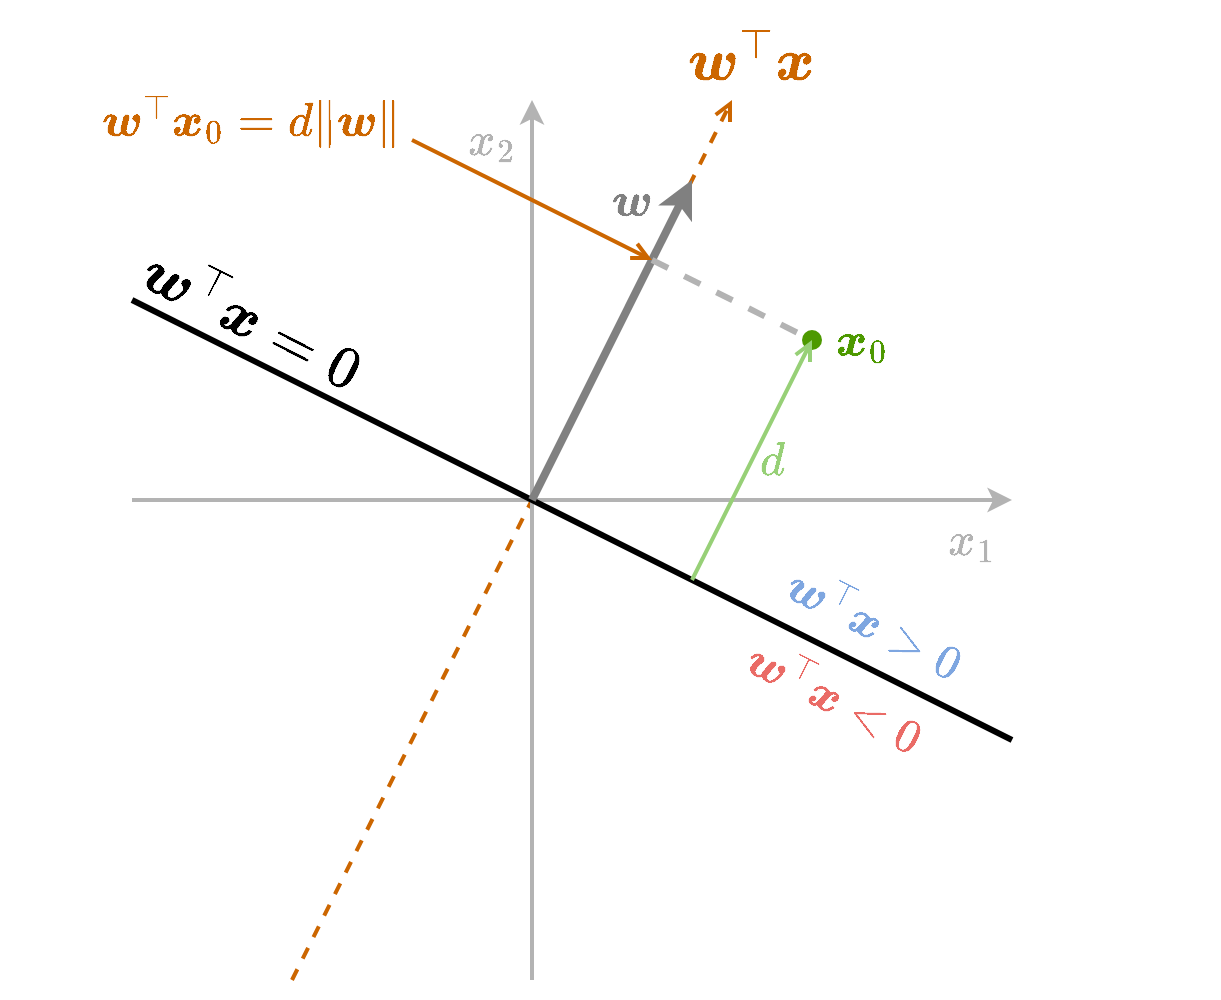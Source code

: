 <mxfile pages="2">
    <diagram name="projeciton" id="MIkcU374tv_12QCpzjZ1">
        <mxGraphModel dx="997" dy="502" grid="1" gridSize="10" guides="1" tooltips="1" connect="0" arrows="0" fold="1" page="1" pageScale="1" pageWidth="827" pageHeight="1169" math="1" shadow="0">
            <root>
                <mxCell id="k3KxTLAnCmBX_Phjoh5w-0"/>
                <mxCell id="k3KxTLAnCmBX_Phjoh5w-1" parent="k3KxTLAnCmBX_Phjoh5w-0"/>
                <mxCell id="yLmU1kd1iDdyZoZ2FdNo-0" value="" style="ellipse;whiteSpace=wrap;html=1;fontSize=20;fontColor=#000000;strokeColor=none;fillColor=#4D9900;" parent="k3KxTLAnCmBX_Phjoh5w-1" vertex="1">
                    <mxGeometry x="455" y="435" width="10" height="10" as="geometry"/>
                </mxCell>
                <mxCell id="u7evPRKJZKQvGGjpSIO4-0" value="" style="endArrow=open;html=1;strokeWidth=2;dashed=1;endFill=0;strokeColor=#CC6600;" parent="k3KxTLAnCmBX_Phjoh5w-1" edge="1">
                    <mxGeometry width="50" height="50" relative="1" as="geometry">
                        <mxPoint x="200" y="760" as="sourcePoint"/>
                        <mxPoint x="420" y="320" as="targetPoint"/>
                    </mxGeometry>
                </mxCell>
                <mxCell id="k3KxTLAnCmBX_Phjoh5w-2" value="" style="endArrow=classic;html=1;fontFamily=Comic Sans MS;fontSize=30;fontColor=#003366;strokeWidth=2;strokeColor=#B3B3B3;" parent="k3KxTLAnCmBX_Phjoh5w-1" edge="1">
                    <mxGeometry x="220" y="200" width="50" height="50" as="geometry">
                        <mxPoint x="320" y="760" as="sourcePoint"/>
                        <mxPoint x="320" y="320" as="targetPoint"/>
                    </mxGeometry>
                </mxCell>
                <mxCell id="k3KxTLAnCmBX_Phjoh5w-3" value="" style="endArrow=classic;html=1;fontFamily=Comic Sans MS;fontSize=30;fontColor=#003366;strokeWidth=2;strokeColor=#B3B3B3;" parent="k3KxTLAnCmBX_Phjoh5w-1" edge="1">
                    <mxGeometry x="240" y="220" width="50" height="50" as="geometry">
                        <mxPoint x="120" y="520" as="sourcePoint"/>
                        <mxPoint x="560" y="520" as="targetPoint"/>
                    </mxGeometry>
                </mxCell>
                <mxCell id="k3KxTLAnCmBX_Phjoh5w-6" value="\(x_1\)" style="text;html=1;strokeColor=none;fillColor=none;align=center;verticalAlign=middle;whiteSpace=wrap;rounded=0;fontSize=20;fontColor=#B3B3B3;" parent="k3KxTLAnCmBX_Phjoh5w-1" vertex="1">
                    <mxGeometry x="520" y="520" width="40" height="40" as="geometry"/>
                </mxCell>
                <mxCell id="k3KxTLAnCmBX_Phjoh5w-7" value="\(x_2\)" style="text;html=1;strokeColor=none;fillColor=none;align=center;verticalAlign=middle;whiteSpace=wrap;rounded=0;fontSize=20;fontColor=#B3B3B3;" parent="k3KxTLAnCmBX_Phjoh5w-1" vertex="1">
                    <mxGeometry x="280" y="320" width="40" height="40" as="geometry"/>
                </mxCell>
                <mxCell id="k3KxTLAnCmBX_Phjoh5w-19" value="" style="endArrow=none;html=1;strokeWidth=3;fontSize=20;" parent="k3KxTLAnCmBX_Phjoh5w-1" edge="1">
                    <mxGeometry width="50" height="50" relative="1" as="geometry">
                        <mxPoint x="120" y="420" as="sourcePoint"/>
                        <mxPoint x="560" y="640" as="targetPoint"/>
                    </mxGeometry>
                </mxCell>
                <mxCell id="k3KxTLAnCmBX_Phjoh5w-39" value="&lt;span style=&quot;font-size: 25px&quot;&gt;\(\boldsymbol{w} ^{\top} \boldsymbol{x} =0\)&lt;/span&gt;" style="text;html=1;strokeColor=none;fillColor=none;align=center;verticalAlign=middle;whiteSpace=wrap;rounded=0;fontSize=25;rotation=27;" parent="k3KxTLAnCmBX_Phjoh5w-1" vertex="1">
                    <mxGeometry x="120" y="410" width="120" height="40" as="geometry"/>
                </mxCell>
                <mxCell id="W_tSbvIumAbR6D2kscM7-8" value="&lt;span style=&quot;font-size: 25px;&quot;&gt;\(\boldsymbol{w}^{\top}\boldsymbol{x}\)&lt;/span&gt;" style="text;html=1;strokeColor=none;fillColor=none;align=center;verticalAlign=middle;whiteSpace=wrap;rounded=0;fontSize=25;fontColor=#CC6600;" parent="k3KxTLAnCmBX_Phjoh5w-1" vertex="1">
                    <mxGeometry x="390" y="280" width="80" height="40" as="geometry"/>
                </mxCell>
                <mxCell id="k3KxTLAnCmBX_Phjoh5w-11" value="" style="endArrow=classic;html=1;strokeWidth=4;strokeColor=#808080;" parent="k3KxTLAnCmBX_Phjoh5w-1" edge="1">
                    <mxGeometry width="50" height="50" relative="1" as="geometry">
                        <mxPoint x="320" y="520" as="sourcePoint"/>
                        <mxPoint x="400" y="360" as="targetPoint"/>
                    </mxGeometry>
                </mxCell>
                <mxCell id="k3KxTLAnCmBX_Phjoh5w-12" value="&lt;font style=&quot;font-size: 20px&quot;&gt;\(\boldsymbol{w}\)&lt;/font&gt;" style="text;html=1;strokeColor=none;fillColor=none;align=center;verticalAlign=middle;whiteSpace=wrap;rounded=0;fontSize=20;fontColor=#808080;" parent="k3KxTLAnCmBX_Phjoh5w-1" vertex="1">
                    <mxGeometry x="360" y="360" width="20" height="20" as="geometry"/>
                </mxCell>
                <mxCell id="-e43FTGoa2iz4HoaFS14-3" value="&lt;font color=&quot;#7ea6e0&quot;&gt;\(\boldsymbol{w}^{\top}\boldsymbol{x}&amp;gt;0\)&lt;/font&gt;" style="text;html=1;strokeColor=none;fillColor=none;align=center;verticalAlign=middle;whiteSpace=wrap;rounded=0;fontSize=20;rotation=27;fontColor=#EA6B66;" parent="k3KxTLAnCmBX_Phjoh5w-1" vertex="1">
                    <mxGeometry x="411" y="562" width="160" height="40" as="geometry"/>
                </mxCell>
                <mxCell id="-e43FTGoa2iz4HoaFS14-4" value="&lt;font&gt;\(\boldsymbol{w}^{\top}\boldsymbol{x}&amp;lt;0\)&lt;/font&gt;" style="text;html=1;strokeColor=none;fillColor=none;align=center;verticalAlign=middle;whiteSpace=wrap;rounded=0;fontSize=20;rotation=27;fontColor=#EA6B66;" parent="k3KxTLAnCmBX_Phjoh5w-1" vertex="1">
                    <mxGeometry x="391" y="599" width="160" height="40" as="geometry"/>
                </mxCell>
                <mxCell id="-e43FTGoa2iz4HoaFS14-5" value="" style="endArrow=none;html=1;strokeWidth=3;fontSize=20;dashed=1;strokeColor=#B3B3B3;" parent="k3KxTLAnCmBX_Phjoh5w-1" edge="1">
                    <mxGeometry width="50" height="50" relative="1" as="geometry">
                        <mxPoint x="380" y="400" as="sourcePoint"/>
                        <mxPoint x="460" y="440.0" as="targetPoint"/>
                    </mxGeometry>
                </mxCell>
                <mxCell id="-e43FTGoa2iz4HoaFS14-6" value="&lt;font style=&quot;font-size: 20px&quot;&gt;\(\boldsymbol{x}_0\)&lt;/font&gt;" style="text;html=1;strokeColor=none;fillColor=none;align=center;verticalAlign=middle;whiteSpace=wrap;rounded=0;fontSize=20;fontColor=#4D9900;" parent="k3KxTLAnCmBX_Phjoh5w-1" vertex="1">
                    <mxGeometry x="470" y="430" width="30" height="20" as="geometry"/>
                </mxCell>
                <mxCell id="-e43FTGoa2iz4HoaFS14-7" value="&lt;font style=&quot;font-size: 20px&quot;&gt;\(d\)&lt;/font&gt;" style="text;html=1;strokeColor=none;fillColor=none;align=center;verticalAlign=middle;whiteSpace=wrap;rounded=0;fontSize=20;fontColor=#97D077;" parent="k3KxTLAnCmBX_Phjoh5w-1" vertex="1">
                    <mxGeometry x="430" y="490" width="20" height="20" as="geometry"/>
                </mxCell>
                <mxCell id="-e43FTGoa2iz4HoaFS14-8" value="" style="endArrow=open;html=1;strokeWidth=2;startArrow=none;startFill=0;endFill=0;strokeColor=#97D077;" parent="k3KxTLAnCmBX_Phjoh5w-1" edge="1">
                    <mxGeometry width="50" height="50" relative="1" as="geometry">
                        <mxPoint x="400" y="560" as="sourcePoint"/>
                        <mxPoint x="460" y="440.0" as="targetPoint"/>
                    </mxGeometry>
                </mxCell>
                <mxCell id="-e43FTGoa2iz4HoaFS14-9" value="" style="endArrow=open;html=1;strokeWidth=2;startArrow=none;startFill=0;endFill=0;strokeColor=#CC6600;" parent="k3KxTLAnCmBX_Phjoh5w-1" edge="1">
                    <mxGeometry width="50" height="50" relative="1" as="geometry">
                        <mxPoint x="260" y="340.0" as="sourcePoint"/>
                        <mxPoint x="380" y="400" as="targetPoint"/>
                    </mxGeometry>
                </mxCell>
                <mxCell id="-e43FTGoa2iz4HoaFS14-10" value="\(\boldsymbol{w}^{\top} \boldsymbol{x}_0= d\lVert\boldsymbol{w}\rVert\)" style="text;html=1;strokeColor=none;fillColor=none;align=center;verticalAlign=middle;whiteSpace=wrap;rounded=0;fontSize=20;fontColor=#CC6600;" parent="k3KxTLAnCmBX_Phjoh5w-1" vertex="1">
                    <mxGeometry x="100" y="310" width="160" height="40" as="geometry"/>
                </mxCell>
            </root>
        </mxGraphModel>
    </diagram>
    <diagram name="Copy of projeciton" id="iKB6K9MpOySjM9UYa--4">
        <mxGraphModel dx="2177" dy="843" grid="1" gridSize="10" guides="1" tooltips="1" connect="0" arrows="0" fold="1" page="1" pageScale="1" pageWidth="827" pageHeight="1169" math="1" shadow="0">
            <root>
                <mxCell id="fN8ERMzjA76fTedo2qL7-0"/>
                <mxCell id="fN8ERMzjA76fTedo2qL7-1" parent="fN8ERMzjA76fTedo2qL7-0"/>
                <mxCell id="fN8ERMzjA76fTedo2qL7-2" value="" style="endArrow=open;html=1;strokeWidth=2;dashed=1;endFill=0;strokeColor=#CC6600;" edge="1" parent="fN8ERMzjA76fTedo2qL7-1">
                    <mxGeometry width="50" height="50" relative="1" as="geometry">
                        <mxPoint x="200" y="760" as="sourcePoint"/>
                        <mxPoint x="420" y="320" as="targetPoint"/>
                    </mxGeometry>
                </mxCell>
                <mxCell id="fN8ERMzjA76fTedo2qL7-3" value="" style="endArrow=classic;html=1;fontFamily=Comic Sans MS;fontSize=30;fontColor=#003366;strokeWidth=2;strokeColor=#B3B3B3;" edge="1" parent="fN8ERMzjA76fTedo2qL7-1">
                    <mxGeometry x="220" y="200" width="50" height="50" as="geometry">
                        <mxPoint x="320" y="760" as="sourcePoint"/>
                        <mxPoint x="320" y="320" as="targetPoint"/>
                    </mxGeometry>
                </mxCell>
                <mxCell id="fN8ERMzjA76fTedo2qL7-4" value="" style="endArrow=classic;html=1;fontFamily=Comic Sans MS;fontSize=30;fontColor=#003366;strokeWidth=2;strokeColor=#B3B3B3;" edge="1" parent="fN8ERMzjA76fTedo2qL7-1">
                    <mxGeometry x="240" y="220" width="50" height="50" as="geometry">
                        <mxPoint x="120" y="520" as="sourcePoint"/>
                        <mxPoint x="560" y="520" as="targetPoint"/>
                    </mxGeometry>
                </mxCell>
                <mxCell id="fN8ERMzjA76fTedo2qL7-5" value="\(x_1\)" style="text;html=1;strokeColor=none;fillColor=none;align=center;verticalAlign=middle;whiteSpace=wrap;rounded=0;fontSize=20;fontColor=#B3B3B3;" vertex="1" parent="fN8ERMzjA76fTedo2qL7-1">
                    <mxGeometry x="520" y="520" width="40" height="40" as="geometry"/>
                </mxCell>
                <mxCell id="fN8ERMzjA76fTedo2qL7-6" value="\(x_2\)" style="text;html=1;strokeColor=none;fillColor=none;align=center;verticalAlign=middle;whiteSpace=wrap;rounded=0;fontSize=20;fontColor=#B3B3B3;" vertex="1" parent="fN8ERMzjA76fTedo2qL7-1">
                    <mxGeometry x="280" y="320" width="40" height="40" as="geometry"/>
                </mxCell>
                <mxCell id="fN8ERMzjA76fTedo2qL7-7" value="" style="endArrow=none;html=1;strokeWidth=3;fontSize=20;" edge="1" parent="fN8ERMzjA76fTedo2qL7-1">
                    <mxGeometry width="50" height="50" relative="1" as="geometry">
                        <mxPoint x="120" y="420" as="sourcePoint"/>
                        <mxPoint x="560" y="640" as="targetPoint"/>
                    </mxGeometry>
                </mxCell>
                <mxCell id="fN8ERMzjA76fTedo2qL7-8" value="&lt;span style=&quot;font-size: 25px;&quot;&gt;\(\boldsymbol{w}^{\top}\boldsymbol{x}=0\)&lt;/span&gt;" style="text;html=1;strokeColor=none;fillColor=none;align=center;verticalAlign=middle;whiteSpace=wrap;rounded=0;fontSize=25;rotation=27;" vertex="1" parent="fN8ERMzjA76fTedo2qL7-1">
                    <mxGeometry x="120" y="410" width="120" height="40" as="geometry"/>
                </mxCell>
                <mxCell id="fN8ERMzjA76fTedo2qL7-9" value="\(4\)" style="text;html=1;strokeColor=none;fillColor=none;align=right;verticalAlign=middle;whiteSpace=wrap;rounded=0;fontSize=25;fontColor=#CC6600;" vertex="1" parent="fN8ERMzjA76fTedo2qL7-1">
                    <mxGeometry x="320" y="320" width="40" height="40" as="geometry"/>
                </mxCell>
                <mxCell id="fN8ERMzjA76fTedo2qL7-10" value="&lt;span style=&quot;font-size: 25px;&quot;&gt;\(\boldsymbol{w}^{\top}\boldsymbol{x}\)&lt;/span&gt;" style="text;html=1;strokeColor=none;fillColor=none;align=center;verticalAlign=middle;whiteSpace=wrap;rounded=0;fontSize=25;fontColor=#CC6600;" vertex="1" parent="fN8ERMzjA76fTedo2qL7-1">
                    <mxGeometry x="390" y="280" width="80" height="40" as="geometry"/>
                </mxCell>
                <mxCell id="fN8ERMzjA76fTedo2qL7-11" value="" style="endArrow=classic;html=1;strokeWidth=2;startArrow=classic;startFill=1;strokeColor=#CC6600;" edge="1" parent="fN8ERMzjA76fTedo2qL7-1">
                    <mxGeometry width="50" height="50" relative="1" as="geometry">
                        <mxPoint x="240" y="730" as="sourcePoint"/>
                        <mxPoint x="260" y="690" as="targetPoint"/>
                    </mxGeometry>
                </mxCell>
                <mxCell id="fN8ERMzjA76fTedo2qL7-12" value="&lt;span style=&quot;font-size: 25px;&quot;&gt;\(\frac{1}{\lVert\boldsymbol{w}\rVert}\)&lt;/span&gt;" style="text;html=1;strokeColor=none;fillColor=none;align=center;verticalAlign=middle;whiteSpace=wrap;rounded=0;fontSize=25;fontColor=#CC6600;" vertex="1" parent="fN8ERMzjA76fTedo2qL7-1">
                    <mxGeometry x="260" y="700" width="40" height="60" as="geometry"/>
                </mxCell>
                <mxCell id="fN8ERMzjA76fTedo2qL7-13" value="" style="endArrow=none;html=1;strokeWidth=3;fontSize=20;strokeColor=#CC6600;" edge="1" parent="fN8ERMzjA76fTedo2qL7-1">
                    <mxGeometry width="50" height="50" relative="1" as="geometry">
                        <mxPoint x="180" y="700" as="sourcePoint"/>
                        <mxPoint x="260" y="740" as="targetPoint"/>
                    </mxGeometry>
                </mxCell>
                <mxCell id="fN8ERMzjA76fTedo2qL7-14" value="" style="endArrow=none;html=1;strokeWidth=3;fontSize=20;strokeColor=#CC6600;" edge="1" parent="fN8ERMzjA76fTedo2qL7-1">
                    <mxGeometry width="50" height="50" relative="1" as="geometry">
                        <mxPoint x="200" y="658" as="sourcePoint"/>
                        <mxPoint x="280" y="698" as="targetPoint"/>
                    </mxGeometry>
                </mxCell>
                <mxCell id="fN8ERMzjA76fTedo2qL7-15" value="" style="endArrow=none;html=1;strokeWidth=3;fontSize=20;strokeColor=#CC6600;" edge="1" parent="fN8ERMzjA76fTedo2qL7-1">
                    <mxGeometry width="50" height="50" relative="1" as="geometry">
                        <mxPoint x="220" y="620" as="sourcePoint"/>
                        <mxPoint x="300" y="660" as="targetPoint"/>
                    </mxGeometry>
                </mxCell>
                <mxCell id="fN8ERMzjA76fTedo2qL7-16" value="" style="endArrow=none;html=1;strokeWidth=3;fontSize=20;strokeColor=#CC6600;" edge="1" parent="fN8ERMzjA76fTedo2qL7-1">
                    <mxGeometry width="50" height="50" relative="1" as="geometry">
                        <mxPoint x="240" y="580" as="sourcePoint"/>
                        <mxPoint x="320" y="620" as="targetPoint"/>
                    </mxGeometry>
                </mxCell>
                <mxCell id="fN8ERMzjA76fTedo2qL7-17" value="" style="endArrow=none;html=1;strokeWidth=3;fontSize=20;strokeColor=#CC6600;" edge="1" parent="fN8ERMzjA76fTedo2qL7-1">
                    <mxGeometry width="50" height="50" relative="1" as="geometry">
                        <mxPoint x="260" y="540" as="sourcePoint"/>
                        <mxPoint x="340" y="580" as="targetPoint"/>
                    </mxGeometry>
                </mxCell>
                <mxCell id="fN8ERMzjA76fTedo2qL7-18" value="" style="endArrow=none;html=1;strokeWidth=3;fontSize=20;strokeColor=#CC6600;" edge="1" parent="fN8ERMzjA76fTedo2qL7-1">
                    <mxGeometry width="50" height="50" relative="1" as="geometry">
                        <mxPoint x="300" y="460" as="sourcePoint"/>
                        <mxPoint x="380" y="500" as="targetPoint"/>
                    </mxGeometry>
                </mxCell>
                <mxCell id="fN8ERMzjA76fTedo2qL7-19" value="" style="endArrow=none;html=1;strokeWidth=3;fontSize=20;strokeColor=#CC6600;" edge="1" parent="fN8ERMzjA76fTedo2qL7-1">
                    <mxGeometry width="50" height="50" relative="1" as="geometry">
                        <mxPoint x="320" y="420" as="sourcePoint"/>
                        <mxPoint x="400" y="460" as="targetPoint"/>
                    </mxGeometry>
                </mxCell>
                <mxCell id="fN8ERMzjA76fTedo2qL7-20" value="" style="endArrow=none;html=1;strokeWidth=3;fontSize=20;strokeColor=#CC6600;" edge="1" parent="fN8ERMzjA76fTedo2qL7-1">
                    <mxGeometry width="50" height="50" relative="1" as="geometry">
                        <mxPoint x="340" y="380" as="sourcePoint"/>
                        <mxPoint x="420" y="420" as="targetPoint"/>
                    </mxGeometry>
                </mxCell>
                <mxCell id="fN8ERMzjA76fTedo2qL7-21" value="" style="endArrow=none;html=1;strokeWidth=3;fontSize=20;strokeColor=#CC6600;" edge="1" parent="fN8ERMzjA76fTedo2qL7-1">
                    <mxGeometry width="50" height="50" relative="1" as="geometry">
                        <mxPoint x="360" y="340" as="sourcePoint"/>
                        <mxPoint x="440" y="380" as="targetPoint"/>
                    </mxGeometry>
                </mxCell>
                <mxCell id="fN8ERMzjA76fTedo2qL7-22" value="\(2\)" style="text;html=1;strokeColor=none;fillColor=none;align=right;verticalAlign=middle;whiteSpace=wrap;rounded=0;fontSize=25;fontColor=#CC6600;" vertex="1" parent="fN8ERMzjA76fTedo2qL7-1">
                    <mxGeometry x="280" y="400" width="40" height="40" as="geometry"/>
                </mxCell>
                <mxCell id="fN8ERMzjA76fTedo2qL7-23" value="\(1\)" style="text;html=1;strokeColor=none;fillColor=none;align=right;verticalAlign=middle;whiteSpace=wrap;rounded=0;fontSize=25;fontColor=#CC6600;" vertex="1" parent="fN8ERMzjA76fTedo2qL7-1">
                    <mxGeometry x="260" y="440" width="40" height="40" as="geometry"/>
                </mxCell>
                <mxCell id="fN8ERMzjA76fTedo2qL7-24" value="" style="endArrow=classic;html=1;strokeWidth=4;strokeColor=#808080;" edge="1" parent="fN8ERMzjA76fTedo2qL7-1">
                    <mxGeometry width="50" height="50" relative="1" as="geometry">
                        <mxPoint x="320" y="520" as="sourcePoint"/>
                        <mxPoint x="400" y="360" as="targetPoint"/>
                    </mxGeometry>
                </mxCell>
                <mxCell id="fN8ERMzjA76fTedo2qL7-25" value="&lt;font style=&quot;font-size: 20px&quot;&gt;\(\boldsymbol{w}\)&lt;/font&gt;" style="text;html=1;strokeColor=none;fillColor=none;align=center;verticalAlign=middle;whiteSpace=wrap;rounded=0;fontSize=20;fontColor=#808080;" vertex="1" parent="fN8ERMzjA76fTedo2qL7-1">
                    <mxGeometry x="360" y="360" width="20" height="20" as="geometry"/>
                </mxCell>
                <mxCell id="fN8ERMzjA76fTedo2qL7-26" value="\(-1\)" style="text;html=1;strokeColor=none;fillColor=none;align=right;verticalAlign=middle;whiteSpace=wrap;rounded=0;fontSize=25;fontColor=#CC6600;" vertex="1" parent="fN8ERMzjA76fTedo2qL7-1">
                    <mxGeometry x="220" y="520" width="40" height="40" as="geometry"/>
                </mxCell>
                <mxCell id="fN8ERMzjA76fTedo2qL7-27" value="\(-2\)" style="text;html=1;strokeColor=none;fillColor=none;align=right;verticalAlign=middle;whiteSpace=wrap;rounded=0;fontSize=25;fontColor=#CC6600;" vertex="1" parent="fN8ERMzjA76fTedo2qL7-1">
                    <mxGeometry x="200" y="560" width="40" height="40" as="geometry"/>
                </mxCell>
                <mxCell id="fN8ERMzjA76fTedo2qL7-28" value="\(-3\)" style="text;html=1;strokeColor=none;fillColor=none;align=right;verticalAlign=middle;whiteSpace=wrap;rounded=0;fontSize=25;fontColor=#CC6600;" vertex="1" parent="fN8ERMzjA76fTedo2qL7-1">
                    <mxGeometry x="180" y="600" width="40" height="40" as="geometry"/>
                </mxCell>
                <mxCell id="fN8ERMzjA76fTedo2qL7-29" value="\(-4\)" style="text;html=1;strokeColor=none;fillColor=none;align=right;verticalAlign=middle;whiteSpace=wrap;rounded=0;fontSize=25;fontColor=#CC6600;" vertex="1" parent="fN8ERMzjA76fTedo2qL7-1">
                    <mxGeometry x="160" y="640" width="40" height="40" as="geometry"/>
                </mxCell>
                <mxCell id="fN8ERMzjA76fTedo2qL7-30" value="\(-5\)" style="text;html=1;strokeColor=none;fillColor=none;align=right;verticalAlign=middle;whiteSpace=wrap;rounded=0;fontSize=25;fontColor=#CC6600;" vertex="1" parent="fN8ERMzjA76fTedo2qL7-1">
                    <mxGeometry x="140" y="680" width="40" height="40" as="geometry"/>
                </mxCell>
                <mxCell id="fN8ERMzjA76fTedo2qL7-31" value="&lt;font color=&quot;#7ea6e0&quot;&gt;\(\boldsymbol{w}^{\top}\boldsymbol{x}+b&amp;gt;0\)&lt;/font&gt;" style="text;html=1;strokeColor=none;fillColor=none;align=center;verticalAlign=middle;whiteSpace=wrap;rounded=0;fontSize=20;rotation=27;fontColor=#EA6B66;" vertex="1" parent="fN8ERMzjA76fTedo2qL7-1">
                    <mxGeometry x="411" y="562" width="160" height="40" as="geometry"/>
                </mxCell>
                <mxCell id="fN8ERMzjA76fTedo2qL7-32" value="&lt;font&gt;\(\boldsymbol{w}^{\top}\boldsymbol{x}+b&amp;lt;0\)&lt;/font&gt;" style="text;html=1;strokeColor=none;fillColor=none;align=center;verticalAlign=middle;whiteSpace=wrap;rounded=0;fontSize=20;rotation=27;fontColor=#EA6B66;" vertex="1" parent="fN8ERMzjA76fTedo2qL7-1">
                    <mxGeometry x="391" y="599" width="160" height="40" as="geometry"/>
                </mxCell>
                <mxCell id="fN8ERMzjA76fTedo2qL7-33" value="" style="endArrow=none;html=1;strokeWidth=3;fontSize=20;dashed=1;strokeColor=#B3B3B3;" edge="1" parent="fN8ERMzjA76fTedo2qL7-1">
                    <mxGeometry width="50" height="50" relative="1" as="geometry">
                        <mxPoint x="420" y="420" as="sourcePoint"/>
                        <mxPoint x="460" y="440.0" as="targetPoint"/>
                    </mxGeometry>
                </mxCell>
                <mxCell id="fN8ERMzjA76fTedo2qL7-34" value="&lt;font style=&quot;font-size: 20px&quot;&gt;\(\boldsymbol{x}_0\)&lt;/font&gt;" style="text;html=1;strokeColor=none;fillColor=none;align=center;verticalAlign=middle;whiteSpace=wrap;rounded=0;fontSize=20;fontColor=#4D9900;" vertex="1" parent="fN8ERMzjA76fTedo2qL7-1">
                    <mxGeometry x="470" y="430" width="30" height="20" as="geometry"/>
                </mxCell>
                <mxCell id="fN8ERMzjA76fTedo2qL7-35" value="&lt;font style=&quot;font-size: 20px&quot;&gt;\(d\)&lt;/font&gt;" style="text;html=1;strokeColor=none;fillColor=none;align=center;verticalAlign=middle;whiteSpace=wrap;rounded=0;fontSize=20;fontColor=#97D077;" vertex="1" parent="fN8ERMzjA76fTedo2qL7-1">
                    <mxGeometry x="430" y="490" width="20" height="20" as="geometry"/>
                </mxCell>
                <mxCell id="fN8ERMzjA76fTedo2qL7-36" value="" style="endArrow=open;html=1;strokeWidth=2;startArrow=none;startFill=0;endFill=0;strokeColor=#97D077;" edge="1" parent="fN8ERMzjA76fTedo2qL7-1">
                    <mxGeometry width="50" height="50" relative="1" as="geometry">
                        <mxPoint x="400" y="560" as="sourcePoint"/>
                        <mxPoint x="460" y="440.0" as="targetPoint"/>
                    </mxGeometry>
                </mxCell>
                <mxCell id="fN8ERMzjA76fTedo2qL7-37" value="" style="endArrow=open;html=1;strokeWidth=2;startArrow=none;startFill=0;endFill=0;strokeColor=#97D077;" edge="1" parent="fN8ERMzjA76fTedo2qL7-1">
                    <mxGeometry width="50" height="50" relative="1" as="geometry">
                        <mxPoint x="260" y="340.0" as="sourcePoint"/>
                        <mxPoint x="340" y="380" as="targetPoint"/>
                    </mxGeometry>
                </mxCell>
                <mxCell id="fN8ERMzjA76fTedo2qL7-38" value="\(\boldsymbol{w}^{\top}\boldsymbol{x}_0=d\lVert\boldsymbol{w}\rVert\)" style="text;html=1;strokeColor=none;fillColor=none;align=center;verticalAlign=middle;whiteSpace=wrap;rounded=0;fontSize=20;fontColor=#97D077;" vertex="1" parent="fN8ERMzjA76fTedo2qL7-1">
                    <mxGeometry x="100" y="320" width="160" height="40" as="geometry"/>
                </mxCell>
            </root>
        </mxGraphModel>
    </diagram>
</mxfile>